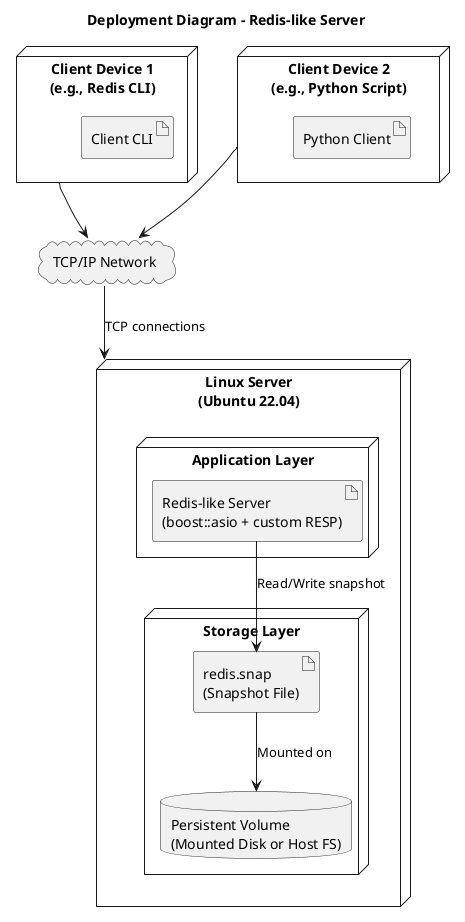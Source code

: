 @startuml
title Deployment Diagram - Redis-like Server

node "Client Device 1\n(e.g., Redis CLI)" as Client1 {
  artifact "Client CLI"
}

node "Client Device 2\n(e.g., Python Script)" as Client2 {
  artifact "Python Client"
}

cloud "TCP/IP Network" as Network

node "Linux Server\n(Ubuntu 22.04)" as Server {
  node "Application Layer" {
    artifact "Redis-like Server\n(boost::asio + custom RESP)"
  }

  node "Storage Layer" {
    artifact "redis.snap\n(Snapshot File)"
    database "Persistent Volume\n(Mounted Disk or Host FS)" as Volume
  }
}

Client1 --> Network
Client2 --> Network
Network --> Server : TCP connections

"Redis-like Server\n(boost::asio + custom RESP)" --> "redis.snap\n(Snapshot File)" : Read/Write snapshot

"redis.snap\n(Snapshot File)" --> Volume : Mounted on

@enduml
